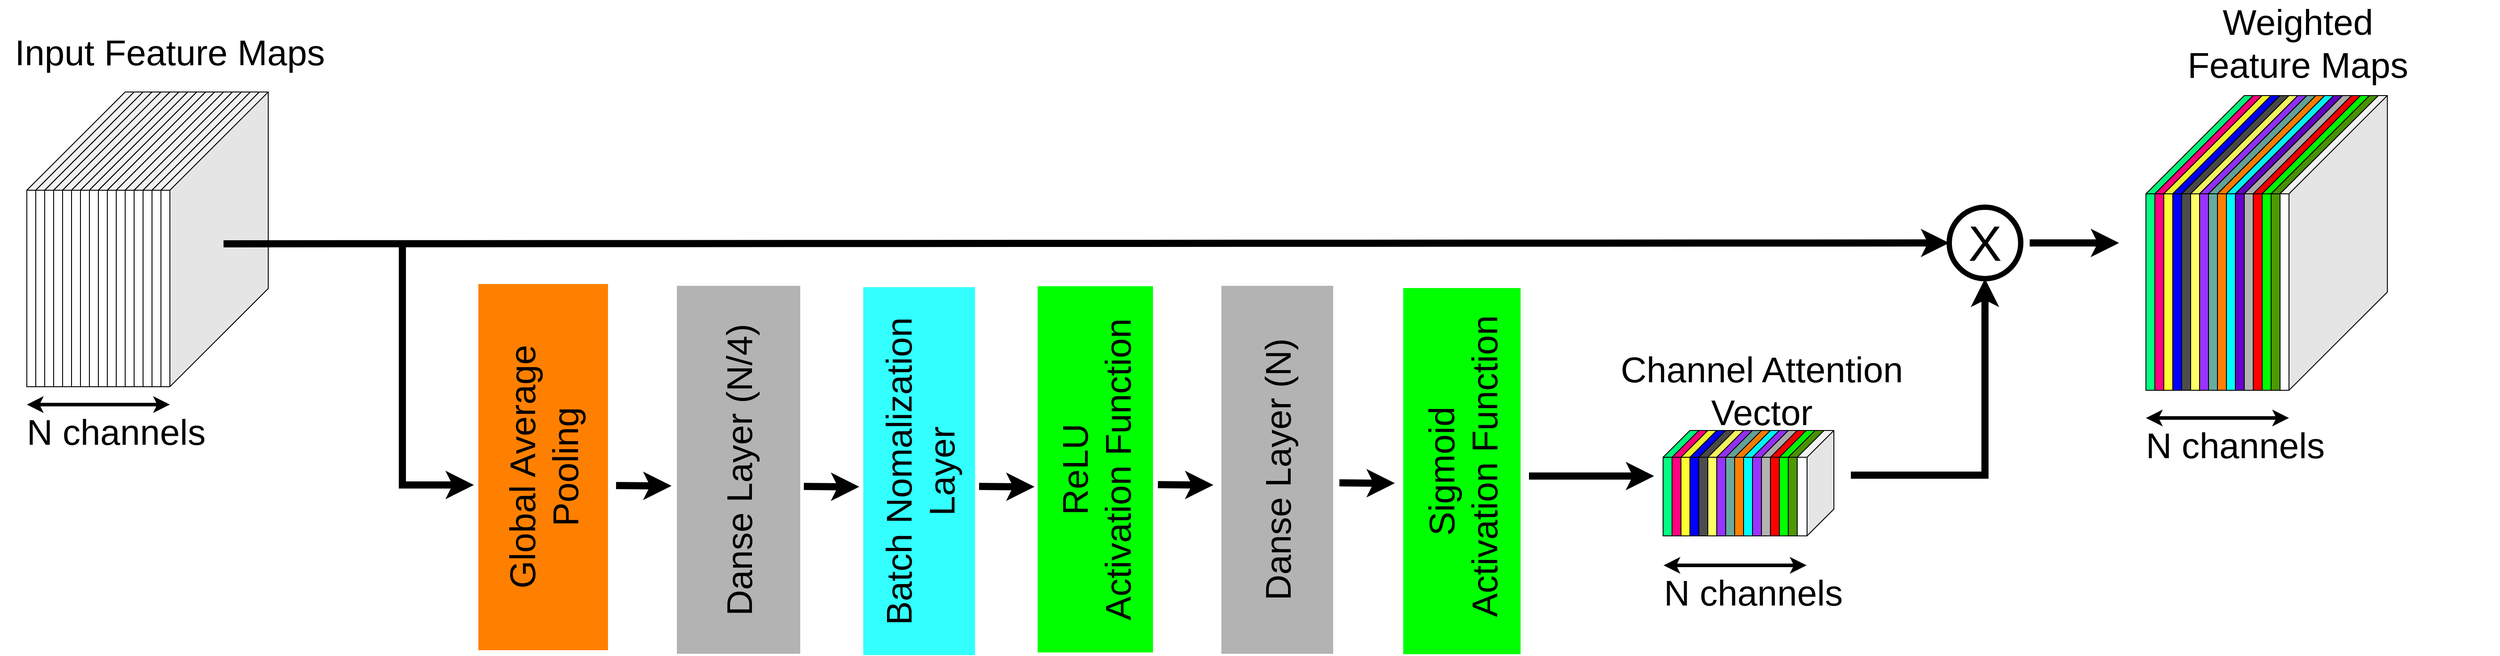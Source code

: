 <mxfile version="21.3.3" type="device">
  <diagram id="NG80N5L15GEWs1DsO-dA" name="Page-1">
    <mxGraphModel dx="3816" dy="2464" grid="1" gridSize="10" guides="1" tooltips="1" connect="1" arrows="1" fold="1" page="1" pageScale="1" pageWidth="850" pageHeight="1100" math="0" shadow="0">
      <root>
        <mxCell id="0" />
        <mxCell id="1" parent="0" />
        <mxCell id="ZtmieHm3WJ9YWfHTulXI-1" value="" style="shape=cube;whiteSpace=wrap;html=1;boundedLbl=1;backgroundOutline=1;darkOpacity=0.05;darkOpacity2=0.1;flipH=1;size=110;" parent="1" vertex="1">
          <mxGeometry x="100" y="170" width="120" height="330" as="geometry" />
        </mxCell>
        <mxCell id="ZtmieHm3WJ9YWfHTulXI-2" value="" style="shape=cube;whiteSpace=wrap;html=1;boundedLbl=1;backgroundOutline=1;darkOpacity=0.05;darkOpacity2=0.1;flipH=1;size=110;" parent="1" vertex="1">
          <mxGeometry x="110" y="170" width="120" height="330" as="geometry" />
        </mxCell>
        <mxCell id="ZtmieHm3WJ9YWfHTulXI-3" value="" style="shape=cube;whiteSpace=wrap;html=1;boundedLbl=1;backgroundOutline=1;darkOpacity=0.05;darkOpacity2=0.1;flipH=1;size=110;" parent="1" vertex="1">
          <mxGeometry x="120" y="170" width="120" height="330" as="geometry" />
        </mxCell>
        <mxCell id="ZtmieHm3WJ9YWfHTulXI-4" value="" style="shape=cube;whiteSpace=wrap;html=1;boundedLbl=1;backgroundOutline=1;darkOpacity=0.05;darkOpacity2=0.1;flipH=1;size=110;" parent="1" vertex="1">
          <mxGeometry x="130" y="170" width="120" height="330" as="geometry" />
        </mxCell>
        <mxCell id="ZtmieHm3WJ9YWfHTulXI-5" value="" style="shape=cube;whiteSpace=wrap;html=1;boundedLbl=1;backgroundOutline=1;darkOpacity=0.05;darkOpacity2=0.1;flipH=1;size=110;" parent="1" vertex="1">
          <mxGeometry x="140" y="170" width="120" height="330" as="geometry" />
        </mxCell>
        <mxCell id="ZtmieHm3WJ9YWfHTulXI-6" value="" style="shape=cube;whiteSpace=wrap;html=1;boundedLbl=1;backgroundOutline=1;darkOpacity=0.05;darkOpacity2=0.1;flipH=1;size=110;" parent="1" vertex="1">
          <mxGeometry x="150" y="170" width="120" height="330" as="geometry" />
        </mxCell>
        <mxCell id="ZtmieHm3WJ9YWfHTulXI-7" value="" style="shape=cube;whiteSpace=wrap;html=1;boundedLbl=1;backgroundOutline=1;darkOpacity=0.05;darkOpacity2=0.1;flipH=1;size=110;" parent="1" vertex="1">
          <mxGeometry x="160" y="170" width="120" height="330" as="geometry" />
        </mxCell>
        <mxCell id="ZtmieHm3WJ9YWfHTulXI-8" value="" style="shape=cube;whiteSpace=wrap;html=1;boundedLbl=1;backgroundOutline=1;darkOpacity=0.05;darkOpacity2=0.1;flipH=1;size=110;" parent="1" vertex="1">
          <mxGeometry x="170" y="170" width="120" height="330" as="geometry" />
        </mxCell>
        <mxCell id="ZtmieHm3WJ9YWfHTulXI-9" value="" style="shape=cube;whiteSpace=wrap;html=1;boundedLbl=1;backgroundOutline=1;darkOpacity=0.05;darkOpacity2=0.1;flipH=1;size=110;" parent="1" vertex="1">
          <mxGeometry x="180" y="170" width="120" height="330" as="geometry" />
        </mxCell>
        <mxCell id="ZtmieHm3WJ9YWfHTulXI-10" value="" style="shape=cube;whiteSpace=wrap;html=1;boundedLbl=1;backgroundOutline=1;darkOpacity=0.05;darkOpacity2=0.1;flipH=1;size=110;" parent="1" vertex="1">
          <mxGeometry x="190" y="170" width="120" height="330" as="geometry" />
        </mxCell>
        <mxCell id="ZtmieHm3WJ9YWfHTulXI-11" value="" style="shape=cube;whiteSpace=wrap;html=1;boundedLbl=1;backgroundOutline=1;darkOpacity=0.05;darkOpacity2=0.1;flipH=1;size=110;" parent="1" vertex="1">
          <mxGeometry x="200" y="170" width="120" height="330" as="geometry" />
        </mxCell>
        <mxCell id="ZtmieHm3WJ9YWfHTulXI-12" value="" style="shape=cube;whiteSpace=wrap;html=1;boundedLbl=1;backgroundOutline=1;darkOpacity=0.05;darkOpacity2=0.1;flipH=1;size=110;" parent="1" vertex="1">
          <mxGeometry x="210" y="170" width="120" height="330" as="geometry" />
        </mxCell>
        <mxCell id="ZtmieHm3WJ9YWfHTulXI-13" value="" style="shape=cube;whiteSpace=wrap;html=1;boundedLbl=1;backgroundOutline=1;darkOpacity=0.05;darkOpacity2=0.1;flipH=1;size=110;" parent="1" vertex="1">
          <mxGeometry x="220" y="170" width="120" height="330" as="geometry" />
        </mxCell>
        <mxCell id="ZtmieHm3WJ9YWfHTulXI-14" value="" style="shape=cube;whiteSpace=wrap;html=1;boundedLbl=1;backgroundOutline=1;darkOpacity=0.05;darkOpacity2=0.1;flipH=1;size=110;" parent="1" vertex="1">
          <mxGeometry x="230" y="170" width="120" height="330" as="geometry" />
        </mxCell>
        <mxCell id="ZtmieHm3WJ9YWfHTulXI-15" value="" style="shape=cube;whiteSpace=wrap;html=1;boundedLbl=1;backgroundOutline=1;darkOpacity=0.05;darkOpacity2=0.1;flipH=1;size=110;" parent="1" vertex="1">
          <mxGeometry x="240" y="170" width="120" height="330" as="geometry" />
        </mxCell>
        <mxCell id="ZtmieHm3WJ9YWfHTulXI-16" value="" style="shape=cube;whiteSpace=wrap;html=1;boundedLbl=1;backgroundOutline=1;darkOpacity=0.05;darkOpacity2=0.1;flipH=1;size=110;" parent="1" vertex="1">
          <mxGeometry x="250" y="170" width="120" height="330" as="geometry" />
        </mxCell>
        <mxCell id="ZtmieHm3WJ9YWfHTulXI-17" value="&lt;font style=&quot;font-size: 40px;&quot;&gt;Input Feature Maps&lt;/font&gt;" style="text;html=1;strokeColor=none;fillColor=none;align=center;verticalAlign=middle;whiteSpace=wrap;rounded=0;fontSize=27;" parent="1" vertex="1">
          <mxGeometry x="70" y="110" width="380" height="30" as="geometry" />
        </mxCell>
        <mxCell id="ZtmieHm3WJ9YWfHTulXI-19" value="" style="endArrow=classic;html=1;rounded=0;fontSize=40;strokeWidth=8;entryX=0;entryY=0.5;entryDx=0;entryDy=0;" parent="1" target="ZtmieHm3WJ9YWfHTulXI-49" edge="1">
          <mxGeometry width="50" height="50" relative="1" as="geometry">
            <mxPoint x="320" y="340" as="sourcePoint" />
            <mxPoint x="2020" y="340" as="targetPoint" />
            <Array as="points" />
          </mxGeometry>
        </mxCell>
        <mxCell id="ZtmieHm3WJ9YWfHTulXI-20" value="Global Average Pooling" style="text;html=1;strokeColor=none;fillColor=#FF8000;align=center;verticalAlign=middle;whiteSpace=wrap;rounded=0;fontSize=40;rotation=-90;" parent="1" vertex="1">
          <mxGeometry x="472.5" y="517.5" width="410" height="145" as="geometry" />
        </mxCell>
        <mxCell id="ZtmieHm3WJ9YWfHTulXI-21" value="" style="endArrow=classic;html=1;rounded=0;fontSize=40;strokeWidth=8;" parent="1" edge="1">
          <mxGeometry width="50" height="50" relative="1" as="geometry">
            <mxPoint x="520" y="340" as="sourcePoint" />
            <mxPoint x="600" y="610" as="targetPoint" />
            <Array as="points">
              <mxPoint x="520" y="610" />
            </Array>
          </mxGeometry>
        </mxCell>
        <mxCell id="ZtmieHm3WJ9YWfHTulXI-22" value="&lt;span style=&quot;font-size: 40px;&quot;&gt;Danse Layer (N/4)&lt;br style=&quot;font-size: 40px;&quot;&gt;&lt;/span&gt;" style="text;html=1;strokeColor=none;fillColor=#B3B3B3;align=center;verticalAlign=middle;whiteSpace=wrap;rounded=0;fontSize=40;rotation=-90;" parent="1" vertex="1">
          <mxGeometry x="690" y="524" width="412" height="138" as="geometry" />
        </mxCell>
        <mxCell id="ZtmieHm3WJ9YWfHTulXI-31" value="" style="shape=cube;whiteSpace=wrap;html=1;boundedLbl=1;backgroundOutline=1;darkOpacity=0.05;darkOpacity2=0.1;flipH=1;size=30;fillColor=#00FF80;" parent="1" vertex="1">
          <mxGeometry x="1930" y="549" width="41" height="118" as="geometry" />
        </mxCell>
        <mxCell id="ZtmieHm3WJ9YWfHTulXI-32" value="" style="shape=cube;whiteSpace=wrap;html=1;boundedLbl=1;backgroundOutline=1;darkOpacity=0.05;darkOpacity2=0.1;flipH=1;size=30;fillColor=#FF0080;" parent="1" vertex="1">
          <mxGeometry x="1940" y="549" width="41" height="118" as="geometry" />
        </mxCell>
        <mxCell id="ZtmieHm3WJ9YWfHTulXI-33" value="" style="shape=cube;whiteSpace=wrap;html=1;boundedLbl=1;backgroundOutline=1;darkOpacity=0.05;darkOpacity2=0.1;flipH=1;size=30;fillColor=#FFFF33;" parent="1" vertex="1">
          <mxGeometry x="1950" y="549" width="41" height="118" as="geometry" />
        </mxCell>
        <mxCell id="ZtmieHm3WJ9YWfHTulXI-34" value="" style="shape=cube;whiteSpace=wrap;html=1;boundedLbl=1;backgroundOutline=1;darkOpacity=0.05;darkOpacity2=0.1;flipH=1;size=30;fillColor=#0000FF;" parent="1" vertex="1">
          <mxGeometry x="1960" y="549" width="41" height="118" as="geometry" />
        </mxCell>
        <mxCell id="ZtmieHm3WJ9YWfHTulXI-35" value="" style="shape=cube;whiteSpace=wrap;html=1;boundedLbl=1;backgroundOutline=1;darkOpacity=0.05;darkOpacity2=0.1;flipH=1;size=30;fillColor=#4D4D4D;" parent="1" vertex="1">
          <mxGeometry x="1970" y="549" width="41" height="118" as="geometry" />
        </mxCell>
        <mxCell id="ZtmieHm3WJ9YWfHTulXI-36" value="" style="shape=cube;whiteSpace=wrap;html=1;boundedLbl=1;backgroundOutline=1;darkOpacity=0.05;darkOpacity2=0.1;flipH=1;size=30;fillColor=#FFFF66;" parent="1" vertex="1">
          <mxGeometry x="1980" y="549" width="41" height="118" as="geometry" />
        </mxCell>
        <mxCell id="ZtmieHm3WJ9YWfHTulXI-37" value="" style="shape=cube;whiteSpace=wrap;html=1;boundedLbl=1;backgroundOutline=1;darkOpacity=0.05;darkOpacity2=0.1;flipH=1;size=30;fillColor=#9933FF;" parent="1" vertex="1">
          <mxGeometry x="1990" y="549" width="41" height="118" as="geometry" />
        </mxCell>
        <mxCell id="ZtmieHm3WJ9YWfHTulXI-38" value="" style="shape=cube;whiteSpace=wrap;html=1;boundedLbl=1;backgroundOutline=1;darkOpacity=0.05;darkOpacity2=0.1;flipH=1;size=30;fillColor=#67AB9F;" parent="1" vertex="1">
          <mxGeometry x="2000" y="549" width="41" height="118" as="geometry" />
        </mxCell>
        <mxCell id="ZtmieHm3WJ9YWfHTulXI-39" value="" style="shape=cube;whiteSpace=wrap;html=1;boundedLbl=1;backgroundOutline=1;darkOpacity=0.05;darkOpacity2=0.1;flipH=1;size=30;fillColor=#FF8000;" parent="1" vertex="1">
          <mxGeometry x="2010" y="549" width="41" height="118" as="geometry" />
        </mxCell>
        <mxCell id="ZtmieHm3WJ9YWfHTulXI-40" value="" style="shape=cube;whiteSpace=wrap;html=1;boundedLbl=1;backgroundOutline=1;darkOpacity=0.05;darkOpacity2=0.1;flipH=1;size=30;fillColor=#00FFFF;" parent="1" vertex="1">
          <mxGeometry x="2020" y="549" width="41" height="118" as="geometry" />
        </mxCell>
        <mxCell id="ZtmieHm3WJ9YWfHTulXI-41" value="" style="shape=cube;whiteSpace=wrap;html=1;boundedLbl=1;backgroundOutline=1;darkOpacity=0.05;darkOpacity2=0.1;flipH=1;size=30;fillColor=#9933FF;" parent="1" vertex="1">
          <mxGeometry x="2030" y="549" width="41" height="118" as="geometry" />
        </mxCell>
        <mxCell id="ZtmieHm3WJ9YWfHTulXI-42" value="" style="shape=cube;whiteSpace=wrap;html=1;boundedLbl=1;backgroundOutline=1;darkOpacity=0.05;darkOpacity2=0.1;flipH=1;size=30;fillColor=#B3B3B3;" parent="1" vertex="1">
          <mxGeometry x="2040" y="549" width="41" height="118" as="geometry" />
        </mxCell>
        <mxCell id="ZtmieHm3WJ9YWfHTulXI-43" value="" style="shape=cube;whiteSpace=wrap;html=1;boundedLbl=1;backgroundOutline=1;darkOpacity=0.05;darkOpacity2=0.1;flipH=1;size=30;fillColor=#FF0000;" parent="1" vertex="1">
          <mxGeometry x="2050" y="549" width="41" height="118" as="geometry" />
        </mxCell>
        <mxCell id="ZtmieHm3WJ9YWfHTulXI-44" value="" style="shape=cube;whiteSpace=wrap;html=1;boundedLbl=1;backgroundOutline=1;darkOpacity=0.05;darkOpacity2=0.1;flipH=1;size=30;fillColor=#00FF00;" parent="1" vertex="1">
          <mxGeometry x="2060" y="549" width="41" height="118" as="geometry" />
        </mxCell>
        <mxCell id="ZtmieHm3WJ9YWfHTulXI-45" value="" style="shape=cube;whiteSpace=wrap;html=1;boundedLbl=1;backgroundOutline=1;darkOpacity=0.05;darkOpacity2=0.1;flipH=1;size=30;fillColor=#4D9900;" parent="1" vertex="1">
          <mxGeometry x="2070" y="549" width="41" height="118" as="geometry" />
        </mxCell>
        <mxCell id="ZtmieHm3WJ9YWfHTulXI-46" value="" style="shape=cube;whiteSpace=wrap;html=1;boundedLbl=1;backgroundOutline=1;darkOpacity=0.05;darkOpacity2=0.1;flipH=1;size=30;" parent="1" vertex="1">
          <mxGeometry x="2080" y="549" width="41" height="118" as="geometry" />
        </mxCell>
        <mxCell id="ZtmieHm3WJ9YWfHTulXI-47" value="" style="endArrow=classic;html=1;rounded=0;fontSize=40;strokeWidth=8;" parent="1" edge="1">
          <mxGeometry width="50" height="50" relative="1" as="geometry">
            <mxPoint x="1780" y="600" as="sourcePoint" />
            <mxPoint x="1920" y="600" as="targetPoint" />
            <Array as="points" />
          </mxGeometry>
        </mxCell>
        <mxCell id="ZtmieHm3WJ9YWfHTulXI-48" value="&lt;font style=&quot;font-size: 40px;&quot;&gt;Channel Attention&lt;br&gt;Vector&lt;/font&gt;" style="text;html=1;strokeColor=none;fillColor=none;align=center;verticalAlign=middle;whiteSpace=wrap;rounded=0;fontSize=27;" parent="1" vertex="1">
          <mxGeometry x="1868.25" y="489" width="344.5" height="30" as="geometry" />
        </mxCell>
        <mxCell id="ZtmieHm3WJ9YWfHTulXI-49" value="X" style="ellipse;whiteSpace=wrap;html=1;aspect=fixed;fontSize=56;fillColor=none;strokeWidth=6;" parent="1" vertex="1">
          <mxGeometry x="2250" y="299" width="80" height="80" as="geometry" />
        </mxCell>
        <mxCell id="ZtmieHm3WJ9YWfHTulXI-50" value="" style="endArrow=classic;html=1;rounded=0;fontSize=40;strokeWidth=8;entryX=0.5;entryY=1;entryDx=0;entryDy=0;" parent="1" target="ZtmieHm3WJ9YWfHTulXI-49" edge="1">
          <mxGeometry width="50" height="50" relative="1" as="geometry">
            <mxPoint x="2140" y="599.0" as="sourcePoint" />
            <mxPoint x="2220" y="599.3" as="targetPoint" />
            <Array as="points">
              <mxPoint x="2290" y="599" />
            </Array>
          </mxGeometry>
        </mxCell>
        <mxCell id="ZtmieHm3WJ9YWfHTulXI-51" value="" style="shape=cube;whiteSpace=wrap;html=1;boundedLbl=1;backgroundOutline=1;darkOpacity=0.05;darkOpacity2=0.1;flipH=1;size=110;fillColor=#00FF80;" parent="1" vertex="1">
          <mxGeometry x="2470" y="174" width="120" height="330" as="geometry" />
        </mxCell>
        <mxCell id="ZtmieHm3WJ9YWfHTulXI-52" value="" style="shape=cube;whiteSpace=wrap;html=1;boundedLbl=1;backgroundOutline=1;darkOpacity=0.05;darkOpacity2=0.1;flipH=1;size=110;fillColor=#FF0080;" parent="1" vertex="1">
          <mxGeometry x="2480" y="174" width="120" height="330" as="geometry" />
        </mxCell>
        <mxCell id="ZtmieHm3WJ9YWfHTulXI-53" value="" style="shape=cube;whiteSpace=wrap;html=1;boundedLbl=1;backgroundOutline=1;darkOpacity=0.05;darkOpacity2=0.1;flipH=1;size=110;fillColor=#FFFF33;" parent="1" vertex="1">
          <mxGeometry x="2490" y="174" width="120" height="330" as="geometry" />
        </mxCell>
        <mxCell id="ZtmieHm3WJ9YWfHTulXI-54" value="" style="shape=cube;whiteSpace=wrap;html=1;boundedLbl=1;backgroundOutline=1;darkOpacity=0.05;darkOpacity2=0.1;flipH=1;size=110;fillColor=#0000FF;" parent="1" vertex="1">
          <mxGeometry x="2500" y="174" width="120" height="330" as="geometry" />
        </mxCell>
        <mxCell id="ZtmieHm3WJ9YWfHTulXI-55" value="" style="shape=cube;whiteSpace=wrap;html=1;boundedLbl=1;backgroundOutline=1;darkOpacity=0.05;darkOpacity2=0.1;flipH=1;size=110;fillColor=#4D4D4D;" parent="1" vertex="1">
          <mxGeometry x="2510" y="174" width="120" height="330" as="geometry" />
        </mxCell>
        <mxCell id="ZtmieHm3WJ9YWfHTulXI-56" value="" style="shape=cube;whiteSpace=wrap;html=1;boundedLbl=1;backgroundOutline=1;darkOpacity=0.05;darkOpacity2=0.1;flipH=1;size=110;fillColor=#FFFF66;" parent="1" vertex="1">
          <mxGeometry x="2520" y="174" width="120" height="330" as="geometry" />
        </mxCell>
        <mxCell id="ZtmieHm3WJ9YWfHTulXI-57" value="" style="shape=cube;whiteSpace=wrap;html=1;boundedLbl=1;backgroundOutline=1;darkOpacity=0.05;darkOpacity2=0.1;flipH=1;size=110;fillColor=#9933FF;" parent="1" vertex="1">
          <mxGeometry x="2530" y="174" width="120" height="330" as="geometry" />
        </mxCell>
        <mxCell id="ZtmieHm3WJ9YWfHTulXI-58" value="" style="shape=cube;whiteSpace=wrap;html=1;boundedLbl=1;backgroundOutline=1;darkOpacity=0.05;darkOpacity2=0.1;flipH=1;size=110;fillColor=#67AB9F;" parent="1" vertex="1">
          <mxGeometry x="2540" y="174" width="120" height="330" as="geometry" />
        </mxCell>
        <mxCell id="ZtmieHm3WJ9YWfHTulXI-59" value="" style="shape=cube;whiteSpace=wrap;html=1;boundedLbl=1;backgroundOutline=1;darkOpacity=0.05;darkOpacity2=0.1;flipH=1;size=110;fillColor=#FF8000;" parent="1" vertex="1">
          <mxGeometry x="2550" y="174" width="120" height="330" as="geometry" />
        </mxCell>
        <mxCell id="ZtmieHm3WJ9YWfHTulXI-60" value="" style="shape=cube;whiteSpace=wrap;html=1;boundedLbl=1;backgroundOutline=1;darkOpacity=0.05;darkOpacity2=0.1;flipH=1;size=110;fillColor=#00FFFF;" parent="1" vertex="1">
          <mxGeometry x="2560" y="174" width="120" height="330" as="geometry" />
        </mxCell>
        <mxCell id="ZtmieHm3WJ9YWfHTulXI-61" value="" style="shape=cube;whiteSpace=wrap;html=1;boundedLbl=1;backgroundOutline=1;darkOpacity=0.05;darkOpacity2=0.1;flipH=1;size=110;fillColor=#6600CC;" parent="1" vertex="1">
          <mxGeometry x="2570" y="174" width="120" height="330" as="geometry" />
        </mxCell>
        <mxCell id="ZtmieHm3WJ9YWfHTulXI-62" value="" style="shape=cube;whiteSpace=wrap;html=1;boundedLbl=1;backgroundOutline=1;darkOpacity=0.05;darkOpacity2=0.1;flipH=1;size=110;fillColor=#B3B3B3;" parent="1" vertex="1">
          <mxGeometry x="2580" y="174" width="120" height="330" as="geometry" />
        </mxCell>
        <mxCell id="ZtmieHm3WJ9YWfHTulXI-63" value="" style="shape=cube;whiteSpace=wrap;html=1;boundedLbl=1;backgroundOutline=1;darkOpacity=0.05;darkOpacity2=0.1;flipH=1;size=110;fillColor=#FF0000;" parent="1" vertex="1">
          <mxGeometry x="2590" y="174" width="120" height="330" as="geometry" />
        </mxCell>
        <mxCell id="ZtmieHm3WJ9YWfHTulXI-64" value="" style="shape=cube;whiteSpace=wrap;html=1;boundedLbl=1;backgroundOutline=1;darkOpacity=0.05;darkOpacity2=0.1;flipH=1;size=110;fillColor=#00FF00;" parent="1" vertex="1">
          <mxGeometry x="2600" y="174" width="120" height="330" as="geometry" />
        </mxCell>
        <mxCell id="ZtmieHm3WJ9YWfHTulXI-65" value="" style="shape=cube;whiteSpace=wrap;html=1;boundedLbl=1;backgroundOutline=1;darkOpacity=0.05;darkOpacity2=0.1;flipH=1;size=110;fillColor=#4D9900;" parent="1" vertex="1">
          <mxGeometry x="2610" y="174" width="120" height="330" as="geometry" />
        </mxCell>
        <mxCell id="ZtmieHm3WJ9YWfHTulXI-66" value="" style="shape=cube;whiteSpace=wrap;html=1;boundedLbl=1;backgroundOutline=1;darkOpacity=0.05;darkOpacity2=0.1;flipH=1;size=110;" parent="1" vertex="1">
          <mxGeometry x="2620" y="174" width="120" height="330" as="geometry" />
        </mxCell>
        <mxCell id="ZtmieHm3WJ9YWfHTulXI-67" value="" style="endArrow=classic;html=1;rounded=0;fontSize=28;strokeWidth=8;" parent="1" edge="1">
          <mxGeometry width="50" height="50" relative="1" as="geometry">
            <mxPoint x="2340" y="339" as="sourcePoint" />
            <mxPoint x="2440" y="339" as="targetPoint" />
          </mxGeometry>
        </mxCell>
        <mxCell id="ZtmieHm3WJ9YWfHTulXI-68" value="&lt;font style=&quot;font-size: 40px;&quot;&gt;Weighted&lt;br&gt;Feature Maps&lt;/font&gt;" style="text;html=1;strokeColor=none;fillColor=none;align=center;verticalAlign=middle;whiteSpace=wrap;rounded=0;fontSize=27;" parent="1" vertex="1">
          <mxGeometry x="2415" y="100" width="450" height="30" as="geometry" />
        </mxCell>
        <mxCell id="SAHcmxxOU2w-u3swK_y4-1" value="&lt;span style=&quot;font-size: 40px;&quot;&gt;ReLU &lt;br style=&quot;font-size: 40px;&quot;&gt;Activation Function&lt;br style=&quot;font-size: 40px;&quot;&gt;&lt;/span&gt;" style="text;html=1;strokeColor=none;fillColor=#00FF00;align=center;verticalAlign=middle;whiteSpace=wrap;rounded=0;fontSize=40;rotation=-90;" parent="1" vertex="1">
          <mxGeometry x="1090" y="528" width="410" height="129" as="geometry" />
        </mxCell>
        <mxCell id="SAHcmxxOU2w-u3swK_y4-5" value="" style="endArrow=classic;startArrow=classic;html=1;rounded=0;fontSize=40;strokeWidth=4;" parent="1" edge="1">
          <mxGeometry width="50" height="50" relative="1" as="geometry">
            <mxPoint x="100" y="520" as="sourcePoint" />
            <mxPoint x="260" y="520" as="targetPoint" />
          </mxGeometry>
        </mxCell>
        <mxCell id="SAHcmxxOU2w-u3swK_y4-6" value="N channels" style="text;html=1;strokeColor=none;fillColor=none;align=center;verticalAlign=middle;whiteSpace=wrap;rounded=0;dashed=1;fontSize=40;" parent="1" vertex="1">
          <mxGeometry x="75" y="535" width="250" height="30" as="geometry" />
        </mxCell>
        <mxCell id="SAHcmxxOU2w-u3swK_y4-7" value="" style="endArrow=classic;startArrow=classic;html=1;rounded=0;fontSize=40;strokeWidth=4;" parent="1" edge="1">
          <mxGeometry width="50" height="50" relative="1" as="geometry">
            <mxPoint x="1930.5" y="700" as="sourcePoint" />
            <mxPoint x="2090.5" y="700" as="targetPoint" />
          </mxGeometry>
        </mxCell>
        <mxCell id="SAHcmxxOU2w-u3swK_y4-8" value="N channels" style="text;html=1;strokeColor=none;fillColor=none;align=center;verticalAlign=middle;whiteSpace=wrap;rounded=0;dashed=1;fontSize=40;" parent="1" vertex="1">
          <mxGeometry x="1905.5" y="715" width="250" height="30" as="geometry" />
        </mxCell>
        <mxCell id="SAHcmxxOU2w-u3swK_y4-9" value="" style="endArrow=classic;startArrow=classic;html=1;rounded=0;fontSize=40;strokeWidth=4;" parent="1" edge="1">
          <mxGeometry width="50" height="50" relative="1" as="geometry">
            <mxPoint x="2470" y="535" as="sourcePoint" />
            <mxPoint x="2630" y="535" as="targetPoint" />
          </mxGeometry>
        </mxCell>
        <mxCell id="SAHcmxxOU2w-u3swK_y4-10" value="N channels" style="text;html=1;strokeColor=none;fillColor=none;align=center;verticalAlign=middle;whiteSpace=wrap;rounded=0;dashed=1;fontSize=40;" parent="1" vertex="1">
          <mxGeometry x="2445" y="550" width="250" height="30" as="geometry" />
        </mxCell>
        <mxCell id="Dxljv1eXZKVvKmB7Pe06-2" value="&lt;span style=&quot;font-size: 40px;&quot;&gt;Sigmoid&lt;br style=&quot;font-size: 40px;&quot;&gt;&amp;nbsp;Activation Function&lt;br style=&quot;font-size: 40px;&quot;&gt;&lt;/span&gt;" style="text;html=1;strokeColor=none;fillColor=#00FF00;align=center;verticalAlign=middle;whiteSpace=wrap;rounded=0;fontSize=40;rotation=-90;" vertex="1" parent="1">
          <mxGeometry x="1500" y="528.88" width="410" height="131.25" as="geometry" />
        </mxCell>
        <mxCell id="Dxljv1eXZKVvKmB7Pe06-3" value="&lt;span style=&quot;font-size: 40px;&quot;&gt;Danse Layer (N)&lt;br style=&quot;font-size: 40px;&quot;&gt;&lt;/span&gt;" style="text;html=1;strokeColor=none;fillColor=#B3B3B3;align=center;verticalAlign=middle;whiteSpace=wrap;rounded=0;fontSize=40;rotation=-90;" vertex="1" parent="1">
          <mxGeometry x="1292.5" y="530.5" width="412" height="125" as="geometry" />
        </mxCell>
        <mxCell id="Dxljv1eXZKVvKmB7Pe06-4" value="&lt;span style=&quot;font-size: 40px;&quot;&gt;Batch Nomalization Layer&lt;br style=&quot;font-size: 40px;&quot;&gt;&lt;/span&gt;" style="text;html=1;strokeColor=none;fillColor=#33FFFF;align=center;verticalAlign=middle;whiteSpace=wrap;rounded=0;fontSize=40;rotation=-90;" vertex="1" parent="1">
          <mxGeometry x="892" y="532" width="412" height="125" as="geometry" />
        </mxCell>
        <mxCell id="Dxljv1eXZKVvKmB7Pe06-6" value="" style="endArrow=classic;html=1;rounded=0;fontSize=40;strokeWidth=8;" edge="1" parent="1">
          <mxGeometry width="50" height="50" relative="1" as="geometry">
            <mxPoint x="759" y="610.58" as="sourcePoint" />
            <mxPoint x="821" y="611" as="targetPoint" />
            <Array as="points">
              <mxPoint x="799" y="611" />
            </Array>
          </mxGeometry>
        </mxCell>
        <mxCell id="Dxljv1eXZKVvKmB7Pe06-7" value="" style="endArrow=classic;html=1;rounded=0;fontSize=40;strokeWidth=8;" edge="1" parent="1">
          <mxGeometry width="50" height="50" relative="1" as="geometry">
            <mxPoint x="969" y="611.58" as="sourcePoint" />
            <mxPoint x="1031" y="612" as="targetPoint" />
            <Array as="points">
              <mxPoint x="1009" y="612" />
            </Array>
          </mxGeometry>
        </mxCell>
        <mxCell id="Dxljv1eXZKVvKmB7Pe06-8" value="" style="endArrow=classic;html=1;rounded=0;fontSize=40;strokeWidth=8;" edge="1" parent="1">
          <mxGeometry width="50" height="50" relative="1" as="geometry">
            <mxPoint x="1165" y="611.58" as="sourcePoint" />
            <mxPoint x="1227" y="612" as="targetPoint" />
            <Array as="points">
              <mxPoint x="1205" y="612" />
            </Array>
          </mxGeometry>
        </mxCell>
        <mxCell id="Dxljv1eXZKVvKmB7Pe06-9" value="" style="endArrow=classic;html=1;rounded=0;fontSize=40;strokeWidth=8;" edge="1" parent="1">
          <mxGeometry width="50" height="50" relative="1" as="geometry">
            <mxPoint x="1365" y="609.58" as="sourcePoint" />
            <mxPoint x="1427" y="610" as="targetPoint" />
            <Array as="points">
              <mxPoint x="1405" y="610" />
            </Array>
          </mxGeometry>
        </mxCell>
        <mxCell id="Dxljv1eXZKVvKmB7Pe06-10" value="" style="endArrow=classic;html=1;rounded=0;fontSize=40;strokeWidth=8;" edge="1" parent="1">
          <mxGeometry width="50" height="50" relative="1" as="geometry">
            <mxPoint x="1568" y="607.58" as="sourcePoint" />
            <mxPoint x="1630" y="608" as="targetPoint" />
            <Array as="points">
              <mxPoint x="1608" y="608" />
            </Array>
          </mxGeometry>
        </mxCell>
      </root>
    </mxGraphModel>
  </diagram>
</mxfile>
